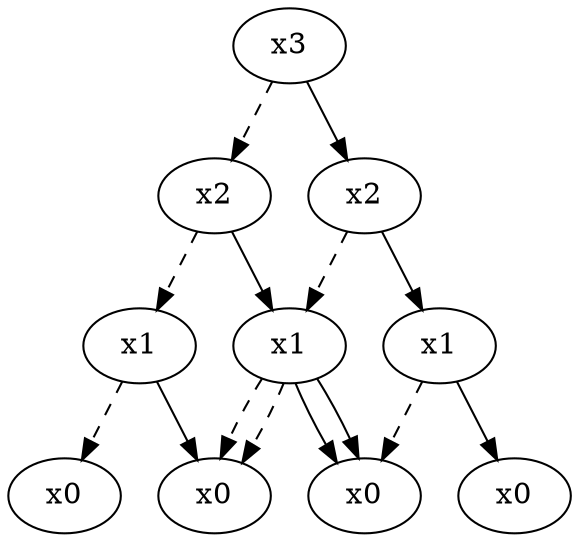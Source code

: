 digraph {
30 [label="x3"];
20 [label="x2"];
10 [label="x1"];
00 [label="x0"];
10 -> 00 [style=dashed]
02 [label="x0"];
10 -> 02 
20 -> 10 [style=dashed]
12 [label="x1"];
02 [label="x0"];
12 -> 02 [style=dashed]
04 [label="x0"];
12 -> 04 
20 -> 12 
30 -> 20 [style=dashed]
22 [label="x2"];
12 [label="x1"];
02 [label="x0"];
12 -> 02 [style=dashed]
04 [label="x0"];
12 -> 04 
22 -> 12 [style=dashed]
14 [label="x1"];
04 [label="x0"];
14 -> 04 [style=dashed]
06 [label="x0"];
14 -> 06 
22 -> 14 
30 -> 22 
}